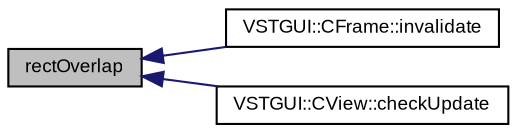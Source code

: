 digraph "rectOverlap"
{
  bgcolor="transparent";
  edge [fontname="Arial",fontsize="9",labelfontname="Arial",labelfontsize="9"];
  node [fontname="Arial",fontsize="9",shape=record];
  rankdir="LR";
  Node1 [label="rectOverlap",height=0.2,width=0.4,color="black", fillcolor="grey75", style="filled" fontcolor="black"];
  Node1 -> Node2 [dir="back",color="midnightblue",fontsize="9",style="solid",fontname="Arial"];
  Node2 [label="VSTGUI::CFrame::invalidate",height=0.2,width=0.4,color="black",URL="$class_v_s_t_g_u_i_1_1_c_frame.html#ad008bac973b8df24410908c5d0106503"];
  Node1 -> Node3 [dir="back",color="midnightblue",fontsize="9",style="solid",fontname="Arial"];
  Node3 [label="VSTGUI::CView::checkUpdate",height=0.2,width=0.4,color="black",URL="$class_v_s_t_g_u_i_1_1_c_view.html#ac4fa8084a59c14ff69ae7ce1469b7a81"];
}
